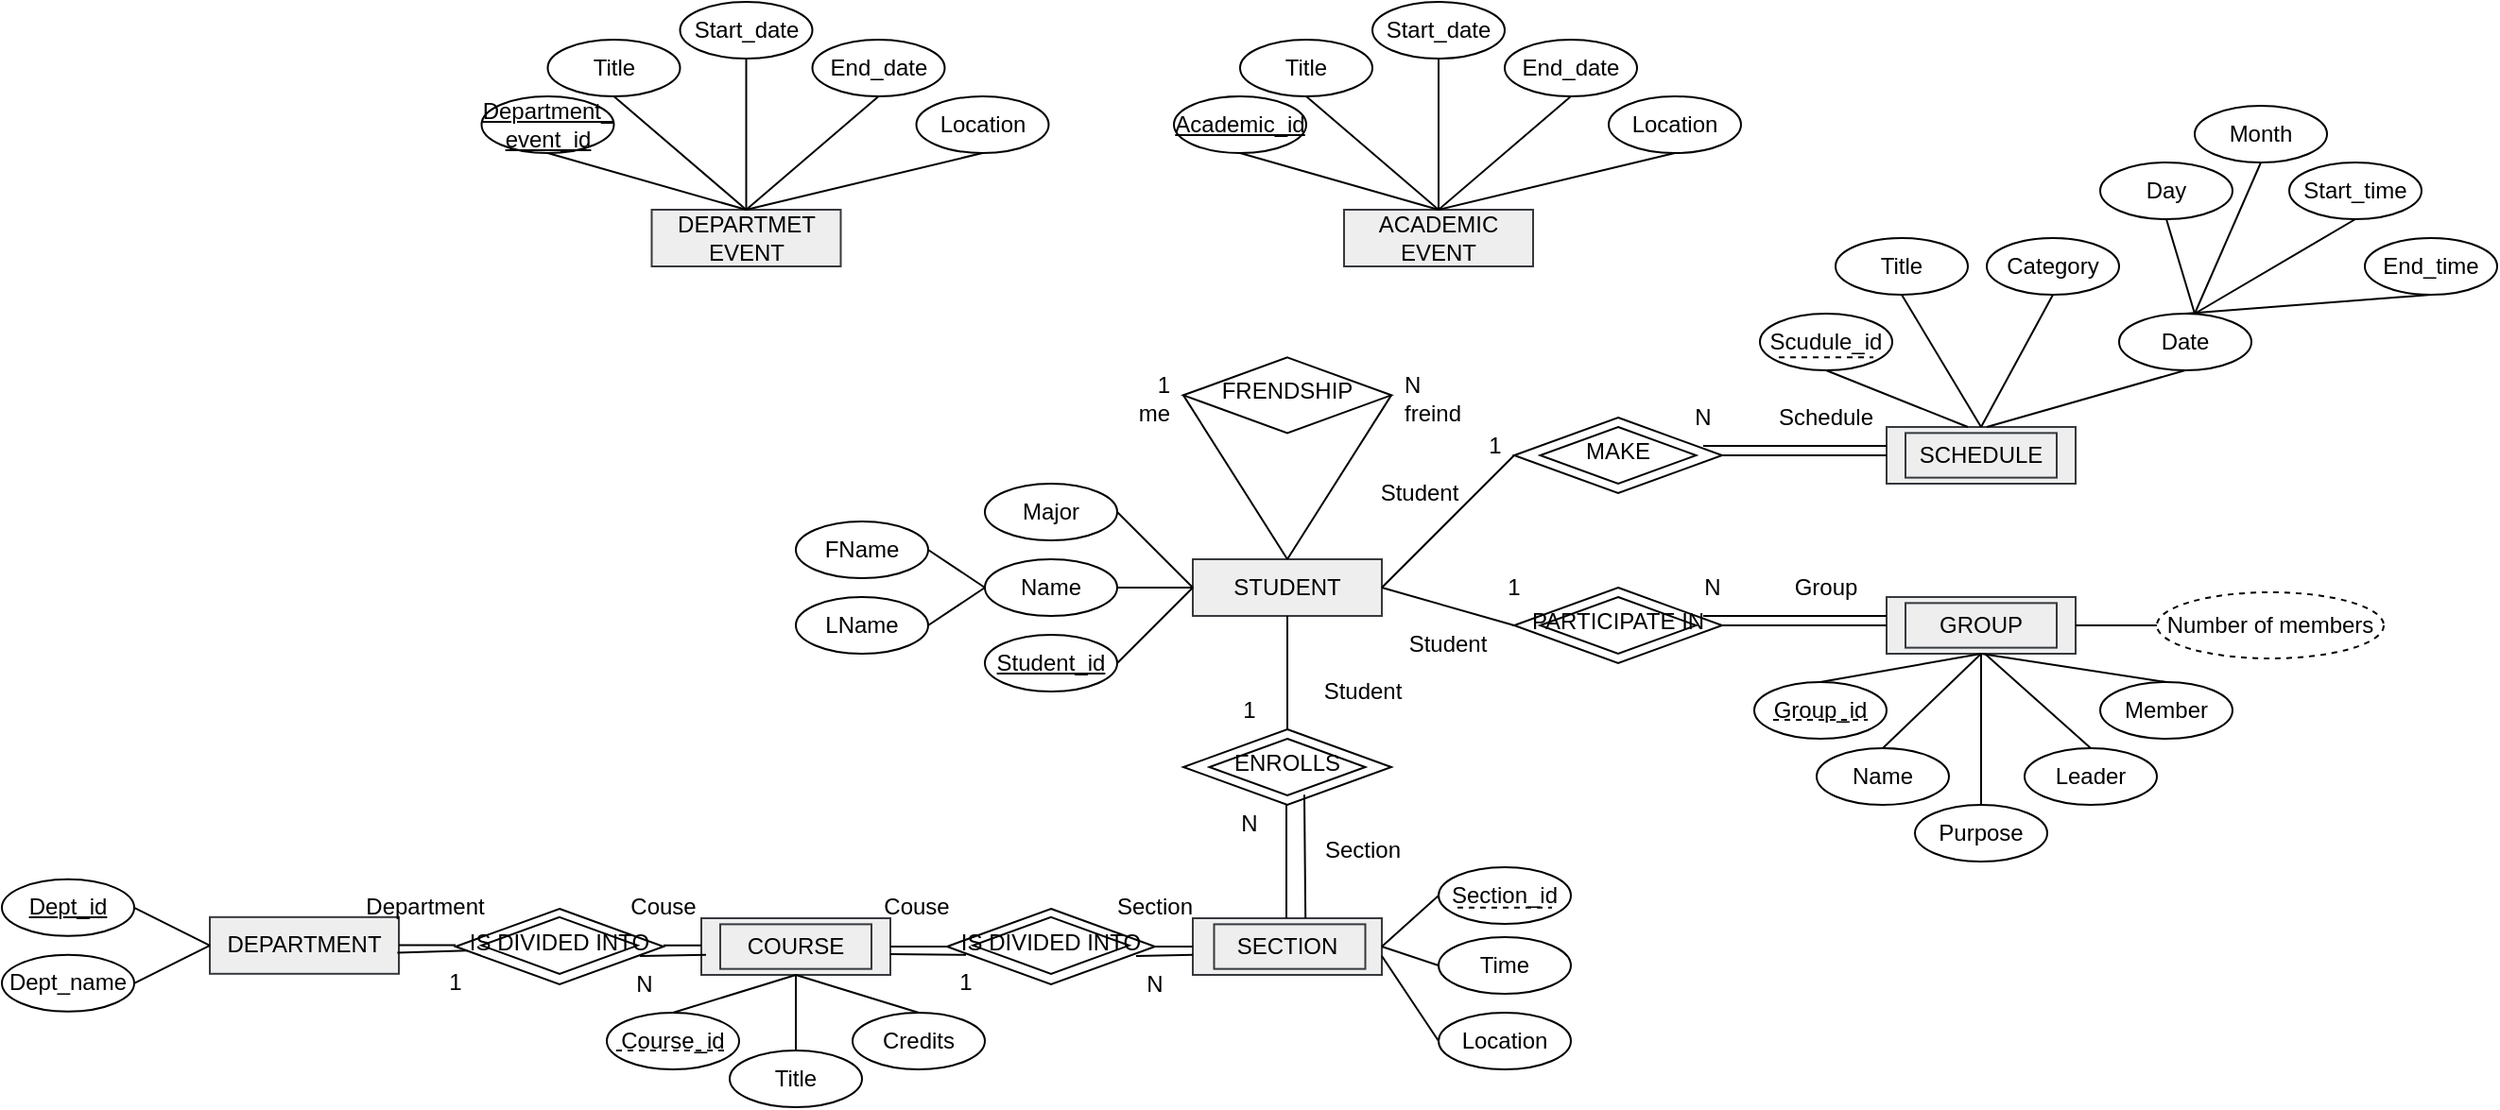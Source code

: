 <mxfile version="28.2.5">
  <diagram id="C5RBs43oDa-KdzZeNtuy" name="Page-1">
    <mxGraphModel dx="4717" dy="1817" grid="1" gridSize="10" guides="1" tooltips="1" connect="1" arrows="1" fold="1" page="1" pageScale="1" pageWidth="1600" pageHeight="1200" math="0" shadow="0">
      <root>
        <mxCell id="WIyWlLk6GJQsqaUBKTNV-0" />
        <mxCell id="WIyWlLk6GJQsqaUBKTNV-1" parent="WIyWlLk6GJQsqaUBKTNV-0" />
        <mxCell id="WIyWlLk6GJQsqaUBKTNV-10" value="ENROLLS" style="rhombus;whiteSpace=wrap;html=1;shadow=0;fontFamily=Helvetica;fontSize=12;align=center;strokeWidth=1;spacing=6;spacingTop=-4;" parent="WIyWlLk6GJQsqaUBKTNV-1" vertex="1">
          <mxGeometry x="-815" y="685" width="110" height="40" as="geometry" />
        </mxCell>
        <mxCell id="KpBG0UinqzSO8xNsZdRm-1" value="STUDENT" style="rounded=0;whiteSpace=wrap;html=1;fillColor=#eeeeee;strokeColor=#36393d;" vertex="1" parent="WIyWlLk6GJQsqaUBKTNV-1">
          <mxGeometry x="-810" y="595" width="100" height="30" as="geometry" />
        </mxCell>
        <mxCell id="KpBG0UinqzSO8xNsZdRm-2" value="DEPARTMENT" style="rounded=0;whiteSpace=wrap;html=1;fillColor=#eeeeee;strokeColor=#36393d;" vertex="1" parent="WIyWlLk6GJQsqaUBKTNV-1">
          <mxGeometry x="-1330" y="784.41" width="100" height="30" as="geometry" />
        </mxCell>
        <mxCell id="KpBG0UinqzSO8xNsZdRm-3" value="COURSE" style="rounded=0;whiteSpace=wrap;html=1;fillColor=#eeeeee;strokeColor=#36393d;" vertex="1" parent="WIyWlLk6GJQsqaUBKTNV-1">
          <mxGeometry x="-1070" y="785" width="100" height="30" as="geometry" />
        </mxCell>
        <mxCell id="KpBG0UinqzSO8xNsZdRm-4" value="SECTION" style="rounded=0;whiteSpace=wrap;html=1;fillColor=#eeeeee;strokeColor=#36393d;" vertex="1" parent="WIyWlLk6GJQsqaUBKTNV-1">
          <mxGeometry x="-810" y="785" width="100" height="30" as="geometry" />
        </mxCell>
        <mxCell id="KpBG0UinqzSO8xNsZdRm-5" value="ACADEMIC EVENT" style="rounded=0;whiteSpace=wrap;html=1;fillColor=#eeeeee;strokeColor=#36393d;" vertex="1" parent="WIyWlLk6GJQsqaUBKTNV-1">
          <mxGeometry x="-730" y="410" width="100" height="30" as="geometry" />
        </mxCell>
        <mxCell id="KpBG0UinqzSO8xNsZdRm-6" value="DEPARTMET EVENT" style="rounded=0;whiteSpace=wrap;html=1;fillColor=#eeeeee;strokeColor=#36393d;" vertex="1" parent="WIyWlLk6GJQsqaUBKTNV-1">
          <mxGeometry x="-1096.25" y="410" width="100" height="30" as="geometry" />
        </mxCell>
        <mxCell id="KpBG0UinqzSO8xNsZdRm-7" value="SCHEDULE" style="rounded=0;whiteSpace=wrap;html=1;fillColor=#eeeeee;strokeColor=#36393d;" vertex="1" parent="WIyWlLk6GJQsqaUBKTNV-1">
          <mxGeometry x="-443" y="525" width="100" height="30" as="geometry" />
        </mxCell>
        <mxCell id="KpBG0UinqzSO8xNsZdRm-8" value="GROUP" style="rounded=0;whiteSpace=wrap;html=1;fillColor=#eeeeee;strokeColor=#36393d;" vertex="1" parent="WIyWlLk6GJQsqaUBKTNV-1">
          <mxGeometry x="-443" y="615" width="100" height="30" as="geometry" />
        </mxCell>
        <mxCell id="KpBG0UinqzSO8xNsZdRm-10" value="MAKE" style="rhombus;whiteSpace=wrap;html=1;shadow=0;fontFamily=Helvetica;fontSize=12;align=center;strokeWidth=1;spacing=6;spacingTop=-4;" vertex="1" parent="WIyWlLk6GJQsqaUBKTNV-1">
          <mxGeometry x="-640" y="520" width="110" height="40" as="geometry" />
        </mxCell>
        <mxCell id="KpBG0UinqzSO8xNsZdRm-11" value="PARTICIPATE IN" style="rhombus;whiteSpace=wrap;html=1;shadow=0;fontFamily=Helvetica;fontSize=12;align=center;strokeWidth=1;spacing=6;spacingTop=-4;" vertex="1" parent="WIyWlLk6GJQsqaUBKTNV-1">
          <mxGeometry x="-640" y="610" width="110" height="40" as="geometry" />
        </mxCell>
        <mxCell id="KpBG0UinqzSO8xNsZdRm-13" value="&lt;u&gt;Student_id&lt;/u&gt;" style="ellipse;whiteSpace=wrap;html=1;" vertex="1" parent="WIyWlLk6GJQsqaUBKTNV-1">
          <mxGeometry x="-920" y="635" width="70" height="30" as="geometry" />
        </mxCell>
        <mxCell id="KpBG0UinqzSO8xNsZdRm-14" value="Name" style="ellipse;whiteSpace=wrap;html=1;" vertex="1" parent="WIyWlLk6GJQsqaUBKTNV-1">
          <mxGeometry x="-920" y="595" width="70" height="30" as="geometry" />
        </mxCell>
        <mxCell id="KpBG0UinqzSO8xNsZdRm-15" value="Major" style="ellipse;whiteSpace=wrap;html=1;" vertex="1" parent="WIyWlLk6GJQsqaUBKTNV-1">
          <mxGeometry x="-920" y="555" width="70" height="30" as="geometry" />
        </mxCell>
        <mxCell id="KpBG0UinqzSO8xNsZdRm-16" value="" style="endArrow=none;html=1;rounded=0;entryX=1;entryY=0.5;entryDx=0;entryDy=0;exitX=0;exitY=0.5;exitDx=0;exitDy=0;" edge="1" parent="WIyWlLk6GJQsqaUBKTNV-1" source="KpBG0UinqzSO8xNsZdRm-1" target="KpBG0UinqzSO8xNsZdRm-15">
          <mxGeometry width="50" height="50" relative="1" as="geometry">
            <mxPoint x="-690" y="665" as="sourcePoint" />
            <mxPoint x="-640" y="615" as="targetPoint" />
          </mxGeometry>
        </mxCell>
        <mxCell id="KpBG0UinqzSO8xNsZdRm-17" value="" style="endArrow=none;html=1;rounded=0;entryX=1;entryY=0.5;entryDx=0;entryDy=0;exitX=0;exitY=0.5;exitDx=0;exitDy=0;" edge="1" parent="WIyWlLk6GJQsqaUBKTNV-1" source="KpBG0UinqzSO8xNsZdRm-1" target="KpBG0UinqzSO8xNsZdRm-14">
          <mxGeometry width="50" height="50" relative="1" as="geometry">
            <mxPoint x="-810" y="615" as="sourcePoint" />
            <mxPoint x="-710" y="615" as="targetPoint" />
          </mxGeometry>
        </mxCell>
        <mxCell id="KpBG0UinqzSO8xNsZdRm-18" value="" style="endArrow=none;html=1;rounded=0;entryX=1;entryY=0.5;entryDx=0;entryDy=0;exitX=0;exitY=0.5;exitDx=0;exitDy=0;" edge="1" parent="WIyWlLk6GJQsqaUBKTNV-1" source="KpBG0UinqzSO8xNsZdRm-1" target="KpBG0UinqzSO8xNsZdRm-13">
          <mxGeometry width="50" height="50" relative="1" as="geometry">
            <mxPoint x="-810" y="605" as="sourcePoint" />
            <mxPoint x="-790" y="655" as="targetPoint" />
          </mxGeometry>
        </mxCell>
        <mxCell id="KpBG0UinqzSO8xNsZdRm-19" value="FName" style="ellipse;whiteSpace=wrap;html=1;" vertex="1" parent="WIyWlLk6GJQsqaUBKTNV-1">
          <mxGeometry x="-1020" y="575" width="70" height="30" as="geometry" />
        </mxCell>
        <mxCell id="KpBG0UinqzSO8xNsZdRm-20" value="LName" style="ellipse;whiteSpace=wrap;html=1;" vertex="1" parent="WIyWlLk6GJQsqaUBKTNV-1">
          <mxGeometry x="-1020" y="615" width="70" height="30" as="geometry" />
        </mxCell>
        <mxCell id="KpBG0UinqzSO8xNsZdRm-21" value="" style="endArrow=none;html=1;rounded=0;entryX=1;entryY=0.5;entryDx=0;entryDy=0;exitX=0;exitY=0.5;exitDx=0;exitDy=0;" edge="1" parent="WIyWlLk6GJQsqaUBKTNV-1" source="KpBG0UinqzSO8xNsZdRm-14" target="KpBG0UinqzSO8xNsZdRm-19">
          <mxGeometry width="50" height="50" relative="1" as="geometry">
            <mxPoint x="-630" y="645" as="sourcePoint" />
            <mxPoint x="-670" y="645" as="targetPoint" />
          </mxGeometry>
        </mxCell>
        <mxCell id="KpBG0UinqzSO8xNsZdRm-22" value="" style="endArrow=none;html=1;rounded=0;entryX=1;entryY=0.5;entryDx=0;entryDy=0;exitX=0;exitY=0.5;exitDx=0;exitDy=0;" edge="1" parent="WIyWlLk6GJQsqaUBKTNV-1" source="KpBG0UinqzSO8xNsZdRm-14" target="KpBG0UinqzSO8xNsZdRm-20">
          <mxGeometry width="50" height="50" relative="1" as="geometry">
            <mxPoint x="-760" y="665" as="sourcePoint" />
            <mxPoint x="-790" y="645" as="targetPoint" />
          </mxGeometry>
        </mxCell>
        <mxCell id="KpBG0UinqzSO8xNsZdRm-23" value="" style="endArrow=none;html=1;rounded=0;entryX=0.5;entryY=1;entryDx=0;entryDy=0;exitX=0.5;exitY=0;exitDx=0;exitDy=0;" edge="1" parent="WIyWlLk6GJQsqaUBKTNV-1" source="WIyWlLk6GJQsqaUBKTNV-10" target="KpBG0UinqzSO8xNsZdRm-1">
          <mxGeometry width="50" height="50" relative="1" as="geometry">
            <mxPoint x="-690" y="665" as="sourcePoint" />
            <mxPoint x="-640" y="615" as="targetPoint" />
          </mxGeometry>
        </mxCell>
        <mxCell id="KpBG0UinqzSO8xNsZdRm-24" value="" style="endArrow=none;html=1;rounded=0;entryX=0.5;entryY=1;entryDx=0;entryDy=0;exitX=0.5;exitY=0;exitDx=0;exitDy=0;" edge="1" parent="WIyWlLk6GJQsqaUBKTNV-1">
          <mxGeometry width="50" height="50" relative="1" as="geometry">
            <mxPoint x="-760.5" y="785" as="sourcePoint" />
            <mxPoint x="-760.5" y="725" as="targetPoint" />
          </mxGeometry>
        </mxCell>
        <mxCell id="KpBG0UinqzSO8xNsZdRm-25" value="&lt;u&gt;Dept_id&lt;/u&gt;" style="ellipse;whiteSpace=wrap;html=1;" vertex="1" parent="WIyWlLk6GJQsqaUBKTNV-1">
          <mxGeometry x="-1440" y="764.41" width="70" height="30" as="geometry" />
        </mxCell>
        <mxCell id="KpBG0UinqzSO8xNsZdRm-26" value="Dept_name" style="ellipse;whiteSpace=wrap;html=1;" vertex="1" parent="WIyWlLk6GJQsqaUBKTNV-1">
          <mxGeometry x="-1440" y="804.41" width="70" height="30" as="geometry" />
        </mxCell>
        <mxCell id="KpBG0UinqzSO8xNsZdRm-27" style="edgeStyle=orthogonalEdgeStyle;rounded=0;orthogonalLoop=1;jettySize=auto;html=1;exitX=0.5;exitY=1;exitDx=0;exitDy=0;" edge="1" parent="WIyWlLk6GJQsqaUBKTNV-1" source="KpBG0UinqzSO8xNsZdRm-26" target="KpBG0UinqzSO8xNsZdRm-26">
          <mxGeometry relative="1" as="geometry" />
        </mxCell>
        <mxCell id="KpBG0UinqzSO8xNsZdRm-28" value="" style="endArrow=none;html=1;rounded=0;exitX=1;exitY=0.5;exitDx=0;exitDy=0;entryX=0;entryY=0.5;entryDx=0;entryDy=0;" edge="1" parent="WIyWlLk6GJQsqaUBKTNV-1" source="KpBG0UinqzSO8xNsZdRm-25" target="KpBG0UinqzSO8xNsZdRm-2">
          <mxGeometry width="50" height="50" relative="1" as="geometry">
            <mxPoint x="-1310" y="724.41" as="sourcePoint" />
            <mxPoint x="-1280" y="784.41" as="targetPoint" />
          </mxGeometry>
        </mxCell>
        <mxCell id="KpBG0UinqzSO8xNsZdRm-29" value="" style="endArrow=none;html=1;rounded=0;exitX=0;exitY=0.5;exitDx=0;exitDy=0;entryX=1;entryY=0.5;entryDx=0;entryDy=0;" edge="1" parent="WIyWlLk6GJQsqaUBKTNV-1" source="KpBG0UinqzSO8xNsZdRm-2" target="KpBG0UinqzSO8xNsZdRm-26">
          <mxGeometry width="50" height="50" relative="1" as="geometry">
            <mxPoint x="-1280" y="814.41" as="sourcePoint" />
            <mxPoint x="-1235" y="864.41" as="targetPoint" />
          </mxGeometry>
        </mxCell>
        <mxCell id="KpBG0UinqzSO8xNsZdRm-33" value="&lt;span&gt;Course_id&lt;/span&gt;" style="ellipse;whiteSpace=wrap;html=1;fontStyle=0" vertex="1" parent="WIyWlLk6GJQsqaUBKTNV-1">
          <mxGeometry x="-1120" y="835" width="70" height="30" as="geometry" />
        </mxCell>
        <mxCell id="KpBG0UinqzSO8xNsZdRm-34" value="" style="endArrow=none;html=1;rounded=0;exitX=0.5;exitY=1;exitDx=0;exitDy=0;entryX=0.5;entryY=0;entryDx=0;entryDy=0;" edge="1" parent="WIyWlLk6GJQsqaUBKTNV-1" target="KpBG0UinqzSO8xNsZdRm-33">
          <mxGeometry width="50" height="50" relative="1" as="geometry">
            <mxPoint x="-1020" y="815" as="sourcePoint" />
            <mxPoint x="-1045" y="865" as="targetPoint" />
          </mxGeometry>
        </mxCell>
        <mxCell id="KpBG0UinqzSO8xNsZdRm-35" value="Title" style="ellipse;whiteSpace=wrap;html=1;" vertex="1" parent="WIyWlLk6GJQsqaUBKTNV-1">
          <mxGeometry x="-1055" y="855" width="70" height="30" as="geometry" />
        </mxCell>
        <mxCell id="KpBG0UinqzSO8xNsZdRm-36" value="" style="endArrow=none;html=1;rounded=0;exitX=0.5;exitY=1;exitDx=0;exitDy=0;entryX=0.5;entryY=0;entryDx=0;entryDy=0;" edge="1" parent="WIyWlLk6GJQsqaUBKTNV-1" source="KpBG0UinqzSO8xNsZdRm-3" target="KpBG0UinqzSO8xNsZdRm-35">
          <mxGeometry width="50" height="50" relative="1" as="geometry">
            <mxPoint x="-945" y="825" as="sourcePoint" />
            <mxPoint x="-1035" y="843" as="targetPoint" />
          </mxGeometry>
        </mxCell>
        <mxCell id="KpBG0UinqzSO8xNsZdRm-38" value="Credits" style="ellipse;whiteSpace=wrap;html=1;" vertex="1" parent="WIyWlLk6GJQsqaUBKTNV-1">
          <mxGeometry x="-990" y="835" width="70" height="30" as="geometry" />
        </mxCell>
        <mxCell id="KpBG0UinqzSO8xNsZdRm-39" value="" style="endArrow=none;html=1;rounded=0;exitX=0.5;exitY=1;exitDx=0;exitDy=0;entryX=0.5;entryY=0;entryDx=0;entryDy=0;" edge="1" parent="WIyWlLk6GJQsqaUBKTNV-1" source="KpBG0UinqzSO8xNsZdRm-3" target="KpBG0UinqzSO8xNsZdRm-38">
          <mxGeometry width="50" height="50" relative="1" as="geometry">
            <mxPoint x="-945" y="865" as="sourcePoint" />
            <mxPoint x="-990" y="935" as="targetPoint" />
          </mxGeometry>
        </mxCell>
        <mxCell id="KpBG0UinqzSO8xNsZdRm-43" value="Section_id" style="ellipse;whiteSpace=wrap;html=1;" vertex="1" parent="WIyWlLk6GJQsqaUBKTNV-1">
          <mxGeometry x="-680" y="758" width="70" height="30" as="geometry" />
        </mxCell>
        <mxCell id="KpBG0UinqzSO8xNsZdRm-44" value="" style="endArrow=none;html=1;rounded=0;exitX=1;exitY=0.5;exitDx=0;exitDy=0;entryX=0;entryY=0.5;entryDx=0;entryDy=0;" edge="1" parent="WIyWlLk6GJQsqaUBKTNV-1" source="KpBG0UinqzSO8xNsZdRm-4" target="KpBG0UinqzSO8xNsZdRm-43">
          <mxGeometry width="50" height="50" relative="1" as="geometry">
            <mxPoint x="-750" y="825" as="sourcePoint" />
            <mxPoint x="-685" y="855" as="targetPoint" />
          </mxGeometry>
        </mxCell>
        <mxCell id="KpBG0UinqzSO8xNsZdRm-47" value="Time" style="ellipse;whiteSpace=wrap;html=1;" vertex="1" parent="WIyWlLk6GJQsqaUBKTNV-1">
          <mxGeometry x="-680" y="795" width="70" height="30" as="geometry" />
        </mxCell>
        <mxCell id="KpBG0UinqzSO8xNsZdRm-48" value="" style="endArrow=none;html=1;rounded=0;exitX=1;exitY=0.5;exitDx=0;exitDy=0;entryX=0;entryY=0.5;entryDx=0;entryDy=0;" edge="1" parent="WIyWlLk6GJQsqaUBKTNV-1" source="KpBG0UinqzSO8xNsZdRm-4" target="KpBG0UinqzSO8xNsZdRm-47">
          <mxGeometry width="50" height="50" relative="1" as="geometry">
            <mxPoint x="-670" y="815" as="sourcePoint" />
            <mxPoint x="-640" y="815" as="targetPoint" />
          </mxGeometry>
        </mxCell>
        <mxCell id="KpBG0UinqzSO8xNsZdRm-49" value="Location" style="ellipse;whiteSpace=wrap;html=1;" vertex="1" parent="WIyWlLk6GJQsqaUBKTNV-1">
          <mxGeometry x="-680" y="835" width="70" height="30" as="geometry" />
        </mxCell>
        <mxCell id="KpBG0UinqzSO8xNsZdRm-50" value="" style="endArrow=none;html=1;rounded=0;entryX=0;entryY=0.5;entryDx=0;entryDy=0;" edge="1" parent="WIyWlLk6GJQsqaUBKTNV-1" target="KpBG0UinqzSO8xNsZdRm-49">
          <mxGeometry width="50" height="50" relative="1" as="geometry">
            <mxPoint x="-710" y="805" as="sourcePoint" />
            <mxPoint x="-686" y="855" as="targetPoint" />
          </mxGeometry>
        </mxCell>
        <mxCell id="KpBG0UinqzSO8xNsZdRm-52" value="" style="rhombus;whiteSpace=wrap;html=1;shadow=0;fontFamily=Helvetica;fontSize=12;align=center;strokeWidth=1;spacing=6;spacingTop=-4;fillColor=none;aspect=fixed;" vertex="1" parent="WIyWlLk6GJQsqaUBKTNV-1">
          <mxGeometry x="-801.25" y="690" width="82.5" height="30" as="geometry" />
        </mxCell>
        <mxCell id="KpBG0UinqzSO8xNsZdRm-53" value="" style="rounded=0;whiteSpace=wrap;html=1;fillColor=none;strokeColor=#36393d;" vertex="1" parent="WIyWlLk6GJQsqaUBKTNV-1">
          <mxGeometry x="-798.75" y="788.19" width="80" height="23.63" as="geometry" />
        </mxCell>
        <mxCell id="KpBG0UinqzSO8xNsZdRm-55" value="" style="rounded=0;whiteSpace=wrap;html=1;fillColor=none;strokeColor=#36393d;" vertex="1" parent="WIyWlLk6GJQsqaUBKTNV-1">
          <mxGeometry x="-1060" y="788.19" width="80" height="23.63" as="geometry" />
        </mxCell>
        <mxCell id="KpBG0UinqzSO8xNsZdRm-56" value="&lt;span&gt;Group_id&lt;/span&gt;" style="ellipse;whiteSpace=wrap;html=1;fontStyle=0" vertex="1" parent="WIyWlLk6GJQsqaUBKTNV-1">
          <mxGeometry x="-513" y="660" width="70" height="30" as="geometry" />
        </mxCell>
        <mxCell id="KpBG0UinqzSO8xNsZdRm-57" value="Name" style="ellipse;whiteSpace=wrap;html=1;" vertex="1" parent="WIyWlLk6GJQsqaUBKTNV-1">
          <mxGeometry x="-480" y="695" width="70" height="30" as="geometry" />
        </mxCell>
        <mxCell id="KpBG0UinqzSO8xNsZdRm-58" value="Purpose" style="ellipse;whiteSpace=wrap;html=1;" vertex="1" parent="WIyWlLk6GJQsqaUBKTNV-1">
          <mxGeometry x="-428" y="725" width="70" height="30" as="geometry" />
        </mxCell>
        <mxCell id="KpBG0UinqzSO8xNsZdRm-59" value="Member" style="ellipse;whiteSpace=wrap;html=1;" vertex="1" parent="WIyWlLk6GJQsqaUBKTNV-1">
          <mxGeometry x="-330" y="660" width="70" height="30" as="geometry" />
        </mxCell>
        <mxCell id="KpBG0UinqzSO8xNsZdRm-60" value="" style="endArrow=none;html=1;rounded=0;exitX=0.5;exitY=1;exitDx=0;exitDy=0;entryX=0.5;entryY=0;entryDx=0;entryDy=0;" edge="1" parent="WIyWlLk6GJQsqaUBKTNV-1" source="KpBG0UinqzSO8xNsZdRm-8" target="KpBG0UinqzSO8xNsZdRm-56">
          <mxGeometry width="50" height="50" relative="1" as="geometry">
            <mxPoint x="-580" y="845" as="sourcePoint" />
            <mxPoint x="-545" y="915" as="targetPoint" />
          </mxGeometry>
        </mxCell>
        <mxCell id="KpBG0UinqzSO8xNsZdRm-61" value="" style="endArrow=none;html=1;rounded=0;exitX=0.5;exitY=1;exitDx=0;exitDy=0;entryX=0.5;entryY=0;entryDx=0;entryDy=0;" edge="1" parent="WIyWlLk6GJQsqaUBKTNV-1" source="KpBG0UinqzSO8xNsZdRm-8" target="KpBG0UinqzSO8xNsZdRm-57">
          <mxGeometry width="50" height="50" relative="1" as="geometry">
            <mxPoint x="-335" y="675" as="sourcePoint" />
            <mxPoint x="-410" y="695" as="targetPoint" />
          </mxGeometry>
        </mxCell>
        <mxCell id="KpBG0UinqzSO8xNsZdRm-62" value="" style="endArrow=none;html=1;rounded=0;exitX=0.5;exitY=1;exitDx=0;exitDy=0;entryX=0.5;entryY=0;entryDx=0;entryDy=0;" edge="1" parent="WIyWlLk6GJQsqaUBKTNV-1" source="KpBG0UinqzSO8xNsZdRm-8" target="KpBG0UinqzSO8xNsZdRm-58">
          <mxGeometry width="50" height="50" relative="1" as="geometry">
            <mxPoint x="-375" y="675" as="sourcePoint" />
            <mxPoint x="-410" y="735" as="targetPoint" />
          </mxGeometry>
        </mxCell>
        <mxCell id="KpBG0UinqzSO8xNsZdRm-63" value="" style="endArrow=none;html=1;rounded=0;exitX=0.5;exitY=1;exitDx=0;exitDy=0;entryX=0.5;entryY=0;entryDx=0;entryDy=0;" edge="1" parent="WIyWlLk6GJQsqaUBKTNV-1" source="KpBG0UinqzSO8xNsZdRm-8" target="KpBG0UinqzSO8xNsZdRm-59">
          <mxGeometry width="50" height="50" relative="1" as="geometry">
            <mxPoint x="-390" y="655" as="sourcePoint" />
            <mxPoint x="-345" y="715" as="targetPoint" />
          </mxGeometry>
        </mxCell>
        <mxCell id="KpBG0UinqzSO8xNsZdRm-64" value="&lt;span&gt;Scudule_id&lt;/span&gt;" style="ellipse;whiteSpace=wrap;html=1;fontStyle=0" vertex="1" parent="WIyWlLk6GJQsqaUBKTNV-1">
          <mxGeometry x="-510" y="465" width="70" height="30" as="geometry" />
        </mxCell>
        <mxCell id="KpBG0UinqzSO8xNsZdRm-66" value="Title" style="ellipse;whiteSpace=wrap;html=1;" vertex="1" parent="WIyWlLk6GJQsqaUBKTNV-1">
          <mxGeometry x="-470" y="425" width="70" height="30" as="geometry" />
        </mxCell>
        <mxCell id="KpBG0UinqzSO8xNsZdRm-67" value="Category" style="ellipse;whiteSpace=wrap;html=1;" vertex="1" parent="WIyWlLk6GJQsqaUBKTNV-1">
          <mxGeometry x="-390" y="425" width="70" height="30" as="geometry" />
        </mxCell>
        <mxCell id="KpBG0UinqzSO8xNsZdRm-68" value="Date" style="ellipse;whiteSpace=wrap;html=1;" vertex="1" parent="WIyWlLk6GJQsqaUBKTNV-1">
          <mxGeometry x="-320" y="465" width="70" height="30" as="geometry" />
        </mxCell>
        <mxCell id="KpBG0UinqzSO8xNsZdRm-70" value="" style="endArrow=none;html=1;rounded=0;exitX=0.5;exitY=0;exitDx=0;exitDy=0;entryX=0.5;entryY=1;entryDx=0;entryDy=0;" edge="1" parent="WIyWlLk6GJQsqaUBKTNV-1" source="KpBG0UinqzSO8xNsZdRm-7" target="KpBG0UinqzSO8xNsZdRm-67">
          <mxGeometry width="50" height="50" relative="1" as="geometry">
            <mxPoint x="-380" y="675" as="sourcePoint" />
            <mxPoint x="-342" y="735" as="targetPoint" />
          </mxGeometry>
        </mxCell>
        <mxCell id="KpBG0UinqzSO8xNsZdRm-72" value="" style="endArrow=none;html=1;rounded=0;entryX=0.5;entryY=1;entryDx=0;entryDy=0;" edge="1" parent="WIyWlLk6GJQsqaUBKTNV-1" target="KpBG0UinqzSO8xNsZdRm-68">
          <mxGeometry width="50" height="50" relative="1" as="geometry">
            <mxPoint x="-390" y="525" as="sourcePoint" />
            <mxPoint x="-292" y="525" as="targetPoint" />
          </mxGeometry>
        </mxCell>
        <mxCell id="KpBG0UinqzSO8xNsZdRm-73" value="" style="endArrow=none;html=1;rounded=0;entryX=0.5;entryY=1;entryDx=0;entryDy=0;exitX=0.5;exitY=0;exitDx=0;exitDy=0;" edge="1" parent="WIyWlLk6GJQsqaUBKTNV-1" source="KpBG0UinqzSO8xNsZdRm-7" target="KpBG0UinqzSO8xNsZdRm-66">
          <mxGeometry width="50" height="50" relative="1" as="geometry">
            <mxPoint x="-330" y="615" as="sourcePoint" />
            <mxPoint x="-248" y="585" as="targetPoint" />
          </mxGeometry>
        </mxCell>
        <mxCell id="KpBG0UinqzSO8xNsZdRm-74" value="" style="endArrow=none;html=1;rounded=0;entryX=0.5;entryY=1;entryDx=0;entryDy=0;" edge="1" parent="WIyWlLk6GJQsqaUBKTNV-1" target="KpBG0UinqzSO8xNsZdRm-64">
          <mxGeometry width="50" height="50" relative="1" as="geometry">
            <mxPoint x="-400" y="525" as="sourcePoint" />
            <mxPoint x="-410" y="495" as="targetPoint" />
          </mxGeometry>
        </mxCell>
        <mxCell id="KpBG0UinqzSO8xNsZdRm-76" value="Day" style="ellipse;whiteSpace=wrap;html=1;" vertex="1" parent="WIyWlLk6GJQsqaUBKTNV-1">
          <mxGeometry x="-330" y="385" width="70" height="30" as="geometry" />
        </mxCell>
        <mxCell id="KpBG0UinqzSO8xNsZdRm-77" value="Month" style="ellipse;whiteSpace=wrap;html=1;" vertex="1" parent="WIyWlLk6GJQsqaUBKTNV-1">
          <mxGeometry x="-280" y="355" width="70" height="30" as="geometry" />
        </mxCell>
        <mxCell id="KpBG0UinqzSO8xNsZdRm-78" value="Start_time" style="ellipse;whiteSpace=wrap;html=1;" vertex="1" parent="WIyWlLk6GJQsqaUBKTNV-1">
          <mxGeometry x="-230" y="385" width="70" height="30" as="geometry" />
        </mxCell>
        <mxCell id="KpBG0UinqzSO8xNsZdRm-79" value="End_time" style="ellipse;whiteSpace=wrap;html=1;" vertex="1" parent="WIyWlLk6GJQsqaUBKTNV-1">
          <mxGeometry x="-190" y="425" width="70" height="30" as="geometry" />
        </mxCell>
        <mxCell id="KpBG0UinqzSO8xNsZdRm-80" value="" style="endArrow=none;html=1;rounded=0;entryX=0.5;entryY=1;entryDx=0;entryDy=0;" edge="1" parent="WIyWlLk6GJQsqaUBKTNV-1" target="KpBG0UinqzSO8xNsZdRm-76">
          <mxGeometry width="50" height="50" relative="1" as="geometry">
            <mxPoint x="-280" y="465" as="sourcePoint" />
            <mxPoint x="-292" y="735" as="targetPoint" />
          </mxGeometry>
        </mxCell>
        <mxCell id="KpBG0UinqzSO8xNsZdRm-81" value="" style="endArrow=none;html=1;rounded=0;entryX=0.5;entryY=1;entryDx=0;entryDy=0;" edge="1" parent="WIyWlLk6GJQsqaUBKTNV-1" target="KpBG0UinqzSO8xNsZdRm-77">
          <mxGeometry width="50" height="50" relative="1" as="geometry">
            <mxPoint x="-280" y="465" as="sourcePoint" />
            <mxPoint x="-260" y="455" as="targetPoint" />
          </mxGeometry>
        </mxCell>
        <mxCell id="KpBG0UinqzSO8xNsZdRm-82" value="" style="endArrow=none;html=1;rounded=0;entryX=0.5;entryY=1;entryDx=0;entryDy=0;" edge="1" parent="WIyWlLk6GJQsqaUBKTNV-1" target="KpBG0UinqzSO8xNsZdRm-78">
          <mxGeometry width="50" height="50" relative="1" as="geometry">
            <mxPoint x="-280" y="465" as="sourcePoint" />
            <mxPoint x="-185" y="465" as="targetPoint" />
          </mxGeometry>
        </mxCell>
        <mxCell id="KpBG0UinqzSO8xNsZdRm-83" value="" style="endArrow=none;html=1;rounded=0;entryX=0.5;entryY=1;entryDx=0;entryDy=0;" edge="1" parent="WIyWlLk6GJQsqaUBKTNV-1" target="KpBG0UinqzSO8xNsZdRm-79">
          <mxGeometry width="50" height="50" relative="1" as="geometry">
            <mxPoint x="-285" y="465" as="sourcePoint" />
            <mxPoint x="-215" y="485" as="targetPoint" />
          </mxGeometry>
        </mxCell>
        <mxCell id="KpBG0UinqzSO8xNsZdRm-84" value="&lt;u&gt;Academic_id&lt;/u&gt;" style="ellipse;whiteSpace=wrap;html=1;" vertex="1" parent="WIyWlLk6GJQsqaUBKTNV-1">
          <mxGeometry x="-820" y="350" width="70" height="30" as="geometry" />
        </mxCell>
        <mxCell id="KpBG0UinqzSO8xNsZdRm-85" value="Title" style="ellipse;whiteSpace=wrap;html=1;" vertex="1" parent="WIyWlLk6GJQsqaUBKTNV-1">
          <mxGeometry x="-785" y="320" width="70" height="30" as="geometry" />
        </mxCell>
        <mxCell id="KpBG0UinqzSO8xNsZdRm-87" value="Start_date" style="ellipse;whiteSpace=wrap;html=1;" vertex="1" parent="WIyWlLk6GJQsqaUBKTNV-1">
          <mxGeometry x="-715" y="300" width="70" height="30" as="geometry" />
        </mxCell>
        <mxCell id="KpBG0UinqzSO8xNsZdRm-89" value="" style="endArrow=none;html=1;rounded=0;entryX=0.5;entryY=1;entryDx=0;entryDy=0;" edge="1" parent="WIyWlLk6GJQsqaUBKTNV-1" target="KpBG0UinqzSO8xNsZdRm-87">
          <mxGeometry width="50" height="50" relative="1" as="geometry">
            <mxPoint x="-680" y="410" as="sourcePoint" />
            <mxPoint x="-582" y="410" as="targetPoint" />
          </mxGeometry>
        </mxCell>
        <mxCell id="KpBG0UinqzSO8xNsZdRm-90" value="" style="endArrow=none;html=1;rounded=0;entryX=0.5;entryY=1;entryDx=0;entryDy=0;" edge="1" parent="WIyWlLk6GJQsqaUBKTNV-1" target="KpBG0UinqzSO8xNsZdRm-85">
          <mxGeometry width="50" height="50" relative="1" as="geometry">
            <mxPoint x="-680" y="410" as="sourcePoint" />
            <mxPoint x="-538" y="470" as="targetPoint" />
          </mxGeometry>
        </mxCell>
        <mxCell id="KpBG0UinqzSO8xNsZdRm-91" value="" style="endArrow=none;html=1;rounded=0;entryX=0.5;entryY=1;entryDx=0;entryDy=0;" edge="1" parent="WIyWlLk6GJQsqaUBKTNV-1" target="KpBG0UinqzSO8xNsZdRm-84">
          <mxGeometry width="50" height="50" relative="1" as="geometry">
            <mxPoint x="-680" y="410" as="sourcePoint" />
            <mxPoint x="-700" y="380" as="targetPoint" />
          </mxGeometry>
        </mxCell>
        <mxCell id="KpBG0UinqzSO8xNsZdRm-101" value="End_date" style="ellipse;whiteSpace=wrap;html=1;" vertex="1" parent="WIyWlLk6GJQsqaUBKTNV-1">
          <mxGeometry x="-645" y="320" width="70" height="30" as="geometry" />
        </mxCell>
        <mxCell id="KpBG0UinqzSO8xNsZdRm-102" value="" style="endArrow=none;html=1;rounded=0;entryX=0.5;entryY=1;entryDx=0;entryDy=0;" edge="1" parent="WIyWlLk6GJQsqaUBKTNV-1" target="KpBG0UinqzSO8xNsZdRm-101">
          <mxGeometry width="50" height="50" relative="1" as="geometry">
            <mxPoint x="-680" y="410" as="sourcePoint" />
            <mxPoint x="-585" y="390" as="targetPoint" />
          </mxGeometry>
        </mxCell>
        <mxCell id="KpBG0UinqzSO8xNsZdRm-116" value="Location" style="ellipse;whiteSpace=wrap;html=1;" vertex="1" parent="WIyWlLk6GJQsqaUBKTNV-1">
          <mxGeometry x="-590" y="350" width="70" height="30" as="geometry" />
        </mxCell>
        <mxCell id="KpBG0UinqzSO8xNsZdRm-117" value="" style="endArrow=none;html=1;rounded=0;entryX=0.5;entryY=1;entryDx=0;entryDy=0;" edge="1" parent="WIyWlLk6GJQsqaUBKTNV-1" target="KpBG0UinqzSO8xNsZdRm-116">
          <mxGeometry width="50" height="50" relative="1" as="geometry">
            <mxPoint x="-680" y="410" as="sourcePoint" />
            <mxPoint x="-475" y="420" as="targetPoint" />
          </mxGeometry>
        </mxCell>
        <mxCell id="KpBG0UinqzSO8xNsZdRm-119" value="&lt;u&gt;Department_&lt;br&gt;event_id&lt;/u&gt;" style="ellipse;whiteSpace=wrap;html=1;" vertex="1" parent="WIyWlLk6GJQsqaUBKTNV-1">
          <mxGeometry x="-1186.25" y="350" width="70" height="30" as="geometry" />
        </mxCell>
        <mxCell id="KpBG0UinqzSO8xNsZdRm-120" value="Title" style="ellipse;whiteSpace=wrap;html=1;" vertex="1" parent="WIyWlLk6GJQsqaUBKTNV-1">
          <mxGeometry x="-1151.25" y="320" width="70" height="30" as="geometry" />
        </mxCell>
        <mxCell id="KpBG0UinqzSO8xNsZdRm-121" value="Start_date" style="ellipse;whiteSpace=wrap;html=1;" vertex="1" parent="WIyWlLk6GJQsqaUBKTNV-1">
          <mxGeometry x="-1081.25" y="300" width="70" height="30" as="geometry" />
        </mxCell>
        <mxCell id="KpBG0UinqzSO8xNsZdRm-122" value="" style="endArrow=none;html=1;rounded=0;entryX=0.5;entryY=1;entryDx=0;entryDy=0;" edge="1" parent="WIyWlLk6GJQsqaUBKTNV-1" target="KpBG0UinqzSO8xNsZdRm-121">
          <mxGeometry width="50" height="50" relative="1" as="geometry">
            <mxPoint x="-1046.25" y="410" as="sourcePoint" />
            <mxPoint x="-948.25" y="410" as="targetPoint" />
          </mxGeometry>
        </mxCell>
        <mxCell id="KpBG0UinqzSO8xNsZdRm-123" value="" style="endArrow=none;html=1;rounded=0;entryX=0.5;entryY=1;entryDx=0;entryDy=0;" edge="1" parent="WIyWlLk6GJQsqaUBKTNV-1" target="KpBG0UinqzSO8xNsZdRm-120">
          <mxGeometry width="50" height="50" relative="1" as="geometry">
            <mxPoint x="-1046.25" y="410" as="sourcePoint" />
            <mxPoint x="-904.25" y="470" as="targetPoint" />
          </mxGeometry>
        </mxCell>
        <mxCell id="KpBG0UinqzSO8xNsZdRm-124" value="" style="endArrow=none;html=1;rounded=0;entryX=0.5;entryY=1;entryDx=0;entryDy=0;" edge="1" parent="WIyWlLk6GJQsqaUBKTNV-1" target="KpBG0UinqzSO8xNsZdRm-119">
          <mxGeometry width="50" height="50" relative="1" as="geometry">
            <mxPoint x="-1046.25" y="410" as="sourcePoint" />
            <mxPoint x="-1066.25" y="380" as="targetPoint" />
          </mxGeometry>
        </mxCell>
        <mxCell id="KpBG0UinqzSO8xNsZdRm-125" value="End_date" style="ellipse;whiteSpace=wrap;html=1;" vertex="1" parent="WIyWlLk6GJQsqaUBKTNV-1">
          <mxGeometry x="-1011.25" y="320" width="70" height="30" as="geometry" />
        </mxCell>
        <mxCell id="KpBG0UinqzSO8xNsZdRm-126" value="" style="endArrow=none;html=1;rounded=0;entryX=0.5;entryY=1;entryDx=0;entryDy=0;" edge="1" parent="WIyWlLk6GJQsqaUBKTNV-1" target="KpBG0UinqzSO8xNsZdRm-125">
          <mxGeometry width="50" height="50" relative="1" as="geometry">
            <mxPoint x="-1046.25" y="410" as="sourcePoint" />
            <mxPoint x="-951.25" y="390" as="targetPoint" />
          </mxGeometry>
        </mxCell>
        <mxCell id="KpBG0UinqzSO8xNsZdRm-127" value="Location" style="ellipse;whiteSpace=wrap;html=1;" vertex="1" parent="WIyWlLk6GJQsqaUBKTNV-1">
          <mxGeometry x="-956.25" y="350" width="70" height="30" as="geometry" />
        </mxCell>
        <mxCell id="KpBG0UinqzSO8xNsZdRm-128" value="" style="endArrow=none;html=1;rounded=0;entryX=0.5;entryY=1;entryDx=0;entryDy=0;" edge="1" parent="WIyWlLk6GJQsqaUBKTNV-1" target="KpBG0UinqzSO8xNsZdRm-127">
          <mxGeometry width="50" height="50" relative="1" as="geometry">
            <mxPoint x="-1046.25" y="410" as="sourcePoint" />
            <mxPoint x="-841.25" y="420" as="targetPoint" />
          </mxGeometry>
        </mxCell>
        <mxCell id="KpBG0UinqzSO8xNsZdRm-129" value="" style="rounded=0;whiteSpace=wrap;html=1;fillColor=none;strokeColor=#36393d;" vertex="1" parent="WIyWlLk6GJQsqaUBKTNV-1">
          <mxGeometry x="-433" y="528.18" width="80" height="23.63" as="geometry" />
        </mxCell>
        <mxCell id="KpBG0UinqzSO8xNsZdRm-130" value="" style="rhombus;whiteSpace=wrap;html=1;shadow=0;fontFamily=Helvetica;fontSize=12;align=center;strokeWidth=1;spacing=6;spacingTop=-4;fillColor=none;aspect=fixed;" vertex="1" parent="WIyWlLk6GJQsqaUBKTNV-1">
          <mxGeometry x="-626.25" y="525" width="82.5" height="30" as="geometry" />
        </mxCell>
        <mxCell id="KpBG0UinqzSO8xNsZdRm-131" value="" style="rhombus;whiteSpace=wrap;html=1;shadow=0;fontFamily=Helvetica;fontSize=12;align=center;strokeWidth=1;spacing=6;spacingTop=-4;fillColor=none;aspect=fixed;" vertex="1" parent="WIyWlLk6GJQsqaUBKTNV-1">
          <mxGeometry x="-626.25" y="615" width="82.5" height="30" as="geometry" />
        </mxCell>
        <mxCell id="KpBG0UinqzSO8xNsZdRm-132" value="" style="rounded=0;whiteSpace=wrap;html=1;fillColor=none;strokeColor=#36393d;" vertex="1" parent="WIyWlLk6GJQsqaUBKTNV-1">
          <mxGeometry x="-433" y="618.18" width="80" height="23.63" as="geometry" />
        </mxCell>
        <mxCell id="KpBG0UinqzSO8xNsZdRm-133" value="" style="endArrow=none;html=1;rounded=0;entryX=0;entryY=0.5;entryDx=0;entryDy=0;exitX=1;exitY=0.5;exitDx=0;exitDy=0;" edge="1" parent="WIyWlLk6GJQsqaUBKTNV-1" source="KpBG0UinqzSO8xNsZdRm-1" target="KpBG0UinqzSO8xNsZdRm-10">
          <mxGeometry width="50" height="50" relative="1" as="geometry">
            <mxPoint x="-710" y="655" as="sourcePoint" />
            <mxPoint x="-660" y="605" as="targetPoint" />
          </mxGeometry>
        </mxCell>
        <mxCell id="KpBG0UinqzSO8xNsZdRm-134" value="" style="endArrow=none;html=1;rounded=0;entryX=0;entryY=0.5;entryDx=0;entryDy=0;exitX=1;exitY=0.5;exitDx=0;exitDy=0;" edge="1" parent="WIyWlLk6GJQsqaUBKTNV-1" source="KpBG0UinqzSO8xNsZdRm-10" target="KpBG0UinqzSO8xNsZdRm-7">
          <mxGeometry width="50" height="50" relative="1" as="geometry">
            <mxPoint x="-510" y="660" as="sourcePoint" />
            <mxPoint x="-440" y="585" as="targetPoint" />
          </mxGeometry>
        </mxCell>
        <mxCell id="KpBG0UinqzSO8xNsZdRm-136" value="" style="endArrow=none;html=1;rounded=0;entryX=1;entryY=0.5;entryDx=0;entryDy=0;exitX=0;exitY=0.5;exitDx=0;exitDy=0;" edge="1" parent="WIyWlLk6GJQsqaUBKTNV-1" source="KpBG0UinqzSO8xNsZdRm-11" target="KpBG0UinqzSO8xNsZdRm-1">
          <mxGeometry width="50" height="50" relative="1" as="geometry">
            <mxPoint x="-660" y="675" as="sourcePoint" />
            <mxPoint x="-590" y="605" as="targetPoint" />
          </mxGeometry>
        </mxCell>
        <mxCell id="KpBG0UinqzSO8xNsZdRm-137" value="" style="endArrow=none;html=1;rounded=0;exitX=0;exitY=0.5;exitDx=0;exitDy=0;" edge="1" parent="WIyWlLk6GJQsqaUBKTNV-1" source="KpBG0UinqzSO8xNsZdRm-8">
          <mxGeometry width="50" height="50" relative="1" as="geometry">
            <mxPoint x="-560" y="655" as="sourcePoint" />
            <mxPoint x="-530" y="630" as="targetPoint" />
          </mxGeometry>
        </mxCell>
        <mxCell id="KpBG0UinqzSO8xNsZdRm-140" value="Leader" style="ellipse;whiteSpace=wrap;html=1;" vertex="1" parent="WIyWlLk6GJQsqaUBKTNV-1">
          <mxGeometry x="-370" y="695" width="70" height="30" as="geometry" />
        </mxCell>
        <mxCell id="KpBG0UinqzSO8xNsZdRm-141" value="" style="endArrow=none;html=1;rounded=0;exitX=0.5;exitY=1;exitDx=0;exitDy=0;entryX=0.5;entryY=0;entryDx=0;entryDy=0;" edge="1" parent="WIyWlLk6GJQsqaUBKTNV-1" target="KpBG0UinqzSO8xNsZdRm-140">
          <mxGeometry width="50" height="50" relative="1" as="geometry">
            <mxPoint x="-391" y="645" as="sourcePoint" />
            <mxPoint x="-353" y="705" as="targetPoint" />
          </mxGeometry>
        </mxCell>
        <mxCell id="KpBG0UinqzSO8xNsZdRm-146" value="IS DIVIDED INTO" style="rhombus;whiteSpace=wrap;html=1;shadow=0;fontFamily=Helvetica;fontSize=12;align=center;strokeWidth=1;spacing=6;spacingTop=-4;" vertex="1" parent="WIyWlLk6GJQsqaUBKTNV-1">
          <mxGeometry x="-940" y="780" width="110" height="40" as="geometry" />
        </mxCell>
        <mxCell id="KpBG0UinqzSO8xNsZdRm-147" value="" style="rhombus;whiteSpace=wrap;html=1;shadow=0;fontFamily=Helvetica;fontSize=12;align=center;strokeWidth=1;spacing=6;spacingTop=-4;fillColor=none;aspect=fixed;" vertex="1" parent="WIyWlLk6GJQsqaUBKTNV-1">
          <mxGeometry x="-926.25" y="784.41" width="82.5" height="30" as="geometry" />
        </mxCell>
        <mxCell id="KpBG0UinqzSO8xNsZdRm-149" value="" style="endArrow=none;html=1;rounded=0;entryX=1;entryY=0.5;entryDx=0;entryDy=0;exitX=0;exitY=0.5;exitDx=0;exitDy=0;" edge="1" parent="WIyWlLk6GJQsqaUBKTNV-1" source="KpBG0UinqzSO8xNsZdRm-4" target="KpBG0UinqzSO8xNsZdRm-146">
          <mxGeometry width="50" height="50" relative="1" as="geometry">
            <mxPoint x="-710" y="845" as="sourcePoint" />
            <mxPoint x="-710" y="785" as="targetPoint" />
          </mxGeometry>
        </mxCell>
        <mxCell id="KpBG0UinqzSO8xNsZdRm-150" value="" style="endArrow=none;html=1;rounded=0;exitX=0;exitY=0.5;exitDx=0;exitDy=0;" edge="1" parent="WIyWlLk6GJQsqaUBKTNV-1" source="KpBG0UinqzSO8xNsZdRm-146">
          <mxGeometry width="50" height="50" relative="1" as="geometry">
            <mxPoint x="-950" y="799.54" as="sourcePoint" />
            <mxPoint x="-970" y="800" as="targetPoint" />
          </mxGeometry>
        </mxCell>
        <mxCell id="KpBG0UinqzSO8xNsZdRm-151" value="IS DIVIDED INTO" style="rhombus;whiteSpace=wrap;html=1;shadow=0;fontFamily=Helvetica;fontSize=12;align=center;strokeWidth=1;spacing=6;spacingTop=-4;" vertex="1" parent="WIyWlLk6GJQsqaUBKTNV-1">
          <mxGeometry x="-1200" y="780" width="110" height="40" as="geometry" />
        </mxCell>
        <mxCell id="KpBG0UinqzSO8xNsZdRm-152" value="" style="rhombus;whiteSpace=wrap;html=1;shadow=0;fontFamily=Helvetica;fontSize=12;align=center;strokeWidth=1;spacing=6;spacingTop=-4;fillColor=none;aspect=fixed;" vertex="1" parent="WIyWlLk6GJQsqaUBKTNV-1">
          <mxGeometry x="-1186.25" y="784.41" width="82.5" height="30" as="geometry" />
        </mxCell>
        <mxCell id="KpBG0UinqzSO8xNsZdRm-156" value="" style="endArrow=none;html=1;rounded=0;exitX=0;exitY=0.5;exitDx=0;exitDy=0;" edge="1" parent="WIyWlLk6GJQsqaUBKTNV-1">
          <mxGeometry width="50" height="50" relative="1" as="geometry">
            <mxPoint x="-1200" y="799.23" as="sourcePoint" />
            <mxPoint x="-1230" y="799.23" as="targetPoint" />
          </mxGeometry>
        </mxCell>
        <mxCell id="KpBG0UinqzSO8xNsZdRm-162" value="" style="endArrow=none;html=1;rounded=0;entryX=1;entryY=0.5;entryDx=0;entryDy=0;exitX=0;exitY=0.5;exitDx=0;exitDy=0;" edge="1" parent="WIyWlLk6GJQsqaUBKTNV-1">
          <mxGeometry width="50" height="50" relative="1" as="geometry">
            <mxPoint x="-1070" y="799.41" as="sourcePoint" />
            <mxPoint x="-1090" y="799.41" as="targetPoint" />
          </mxGeometry>
        </mxCell>
        <mxCell id="KpBG0UinqzSO8xNsZdRm-165" value="" style="endArrow=none;html=1;rounded=0;entryX=0;entryY=0.5;entryDx=0;entryDy=0;" edge="1" parent="WIyWlLk6GJQsqaUBKTNV-1">
          <mxGeometry width="50" height="50" relative="1" as="geometry">
            <mxPoint x="-540" y="535" as="sourcePoint" />
            <mxPoint x="-443" y="535" as="targetPoint" />
          </mxGeometry>
        </mxCell>
        <mxCell id="KpBG0UinqzSO8xNsZdRm-166" value="" style="endArrow=none;html=1;rounded=0;entryX=0;entryY=0.5;entryDx=0;entryDy=0;" edge="1" parent="WIyWlLk6GJQsqaUBKTNV-1">
          <mxGeometry width="50" height="50" relative="1" as="geometry">
            <mxPoint x="-540" y="625" as="sourcePoint" />
            <mxPoint x="-443" y="625" as="targetPoint" />
          </mxGeometry>
        </mxCell>
        <mxCell id="KpBG0UinqzSO8xNsZdRm-167" value="" style="endArrow=none;html=1;rounded=0;exitX=0.5;exitY=0;exitDx=0;exitDy=0;entryX=0.609;entryY=0.987;entryDx=0;entryDy=0;entryPerimeter=0;" edge="1" parent="WIyWlLk6GJQsqaUBKTNV-1" target="KpBG0UinqzSO8xNsZdRm-52">
          <mxGeometry width="50" height="50" relative="1" as="geometry">
            <mxPoint x="-750.4" y="785" as="sourcePoint" />
            <mxPoint x="-749.6" y="725.59" as="targetPoint" />
          </mxGeometry>
        </mxCell>
        <mxCell id="KpBG0UinqzSO8xNsZdRm-168" value="" style="endArrow=none;html=1;rounded=0;" edge="1" parent="WIyWlLk6GJQsqaUBKTNV-1">
          <mxGeometry width="50" height="50" relative="1" as="geometry">
            <mxPoint x="-810" y="804.41" as="sourcePoint" />
            <mxPoint x="-840" y="805" as="targetPoint" />
          </mxGeometry>
        </mxCell>
        <mxCell id="KpBG0UinqzSO8xNsZdRm-169" value="" style="endArrow=none;html=1;rounded=0;" edge="1" parent="WIyWlLk6GJQsqaUBKTNV-1">
          <mxGeometry width="50" height="50" relative="1" as="geometry">
            <mxPoint x="-1067.5" y="804.41" as="sourcePoint" />
            <mxPoint x="-1102.5" y="804.99" as="targetPoint" />
          </mxGeometry>
        </mxCell>
        <mxCell id="KpBG0UinqzSO8xNsZdRm-171" value="FRENDSHIP" style="rhombus;whiteSpace=wrap;html=1;shadow=0;fontFamily=Helvetica;fontSize=12;align=center;strokeWidth=1;spacing=6;spacingTop=-4;" vertex="1" parent="WIyWlLk6GJQsqaUBKTNV-1">
          <mxGeometry x="-815" y="488.18" width="110" height="40" as="geometry" />
        </mxCell>
        <mxCell id="KpBG0UinqzSO8xNsZdRm-173" value="" style="endArrow=none;html=1;rounded=0;entryX=0;entryY=0.5;entryDx=0;entryDy=0;exitX=0.5;exitY=0;exitDx=0;exitDy=0;" edge="1" parent="WIyWlLk6GJQsqaUBKTNV-1" source="KpBG0UinqzSO8xNsZdRm-1" target="KpBG0UinqzSO8xNsZdRm-171">
          <mxGeometry width="50" height="50" relative="1" as="geometry">
            <mxPoint x="-780" y="551.81" as="sourcePoint" />
            <mxPoint x="-820" y="511.81" as="targetPoint" />
          </mxGeometry>
        </mxCell>
        <mxCell id="KpBG0UinqzSO8xNsZdRm-174" value="" style="endArrow=none;html=1;rounded=0;entryX=1;entryY=0.5;entryDx=0;entryDy=0;exitX=0.5;exitY=0;exitDx=0;exitDy=0;" edge="1" parent="WIyWlLk6GJQsqaUBKTNV-1" source="KpBG0UinqzSO8xNsZdRm-1" target="KpBG0UinqzSO8xNsZdRm-171">
          <mxGeometry width="50" height="50" relative="1" as="geometry">
            <mxPoint x="-630" y="642" as="sourcePoint" />
            <mxPoint x="-690" y="555" as="targetPoint" />
          </mxGeometry>
        </mxCell>
        <mxCell id="KpBG0UinqzSO8xNsZdRm-175" value="&lt;div style=&quot;&quot;&gt;&lt;span style=&quot;background-color: transparent; color: light-dark(rgb(0, 0, 0), rgb(255, 255, 255));&quot;&gt;1&lt;/span&gt;&lt;/div&gt;&lt;div style=&quot;&quot;&gt;me&lt;/div&gt;" style="text;html=1;align=right;verticalAlign=middle;whiteSpace=wrap;rounded=0;" vertex="1" parent="WIyWlLk6GJQsqaUBKTNV-1">
          <mxGeometry x="-880" y="495" width="60" height="30" as="geometry" />
        </mxCell>
        <mxCell id="KpBG0UinqzSO8xNsZdRm-177" value="N&lt;br&gt;freind" style="text;html=1;align=left;verticalAlign=middle;whiteSpace=wrap;rounded=0;" vertex="1" parent="WIyWlLk6GJQsqaUBKTNV-1">
          <mxGeometry x="-700" y="495" width="60" height="30" as="geometry" />
        </mxCell>
        <mxCell id="KpBG0UinqzSO8xNsZdRm-178" value="Student" style="text;html=1;align=center;verticalAlign=middle;whiteSpace=wrap;rounded=0;" vertex="1" parent="WIyWlLk6GJQsqaUBKTNV-1">
          <mxGeometry x="-720" y="545" width="60" height="30" as="geometry" />
        </mxCell>
        <mxCell id="KpBG0UinqzSO8xNsZdRm-179" value="Student" style="text;html=1;align=center;verticalAlign=middle;whiteSpace=wrap;rounded=0;" vertex="1" parent="WIyWlLk6GJQsqaUBKTNV-1">
          <mxGeometry x="-705" y="625" width="60" height="30" as="geometry" />
        </mxCell>
        <mxCell id="KpBG0UinqzSO8xNsZdRm-180" value="Student" style="text;html=1;align=center;verticalAlign=middle;whiteSpace=wrap;rounded=0;" vertex="1" parent="WIyWlLk6GJQsqaUBKTNV-1">
          <mxGeometry x="-750" y="650" width="60" height="30" as="geometry" />
        </mxCell>
        <mxCell id="KpBG0UinqzSO8xNsZdRm-181" value="Schedule" style="text;html=1;align=center;verticalAlign=middle;whiteSpace=wrap;rounded=0;" vertex="1" parent="WIyWlLk6GJQsqaUBKTNV-1">
          <mxGeometry x="-505" y="505" width="60" height="30" as="geometry" />
        </mxCell>
        <mxCell id="KpBG0UinqzSO8xNsZdRm-182" value="Group" style="text;html=1;align=center;verticalAlign=middle;whiteSpace=wrap;rounded=0;" vertex="1" parent="WIyWlLk6GJQsqaUBKTNV-1">
          <mxGeometry x="-505" y="595" width="60" height="30" as="geometry" />
        </mxCell>
        <mxCell id="KpBG0UinqzSO8xNsZdRm-184" value="Section" style="text;html=1;align=center;verticalAlign=middle;whiteSpace=wrap;rounded=0;" vertex="1" parent="WIyWlLk6GJQsqaUBKTNV-1">
          <mxGeometry x="-750" y="734.41" width="60" height="30" as="geometry" />
        </mxCell>
        <mxCell id="KpBG0UinqzSO8xNsZdRm-185" value="Section" style="text;html=1;align=center;verticalAlign=middle;whiteSpace=wrap;rounded=0;" vertex="1" parent="WIyWlLk6GJQsqaUBKTNV-1">
          <mxGeometry x="-860" y="764.41" width="60" height="30" as="geometry" />
        </mxCell>
        <mxCell id="KpBG0UinqzSO8xNsZdRm-186" value="Couse" style="text;html=1;align=center;verticalAlign=middle;whiteSpace=wrap;rounded=0;" vertex="1" parent="WIyWlLk6GJQsqaUBKTNV-1">
          <mxGeometry x="-986.25" y="764.41" width="60" height="30" as="geometry" />
        </mxCell>
        <mxCell id="KpBG0UinqzSO8xNsZdRm-187" value="Couse" style="text;html=1;align=center;verticalAlign=middle;whiteSpace=wrap;rounded=0;" vertex="1" parent="WIyWlLk6GJQsqaUBKTNV-1">
          <mxGeometry x="-1120" y="764.41" width="60" height="30" as="geometry" />
        </mxCell>
        <mxCell id="KpBG0UinqzSO8xNsZdRm-188" value="Department" style="text;html=1;align=center;verticalAlign=middle;whiteSpace=wrap;rounded=0;" vertex="1" parent="WIyWlLk6GJQsqaUBKTNV-1">
          <mxGeometry x="-1246.25" y="764.41" width="60" height="30" as="geometry" />
        </mxCell>
        <mxCell id="KpBG0UinqzSO8xNsZdRm-190" value="1" style="text;html=1;align=center;verticalAlign=middle;whiteSpace=wrap;rounded=0;" vertex="1" parent="WIyWlLk6GJQsqaUBKTNV-1">
          <mxGeometry x="-810" y="660" width="60" height="30" as="geometry" />
        </mxCell>
        <mxCell id="KpBG0UinqzSO8xNsZdRm-191" value="N" style="text;html=1;align=center;verticalAlign=middle;whiteSpace=wrap;rounded=0;" vertex="1" parent="WIyWlLk6GJQsqaUBKTNV-1">
          <mxGeometry x="-810" y="720" width="60" height="30" as="geometry" />
        </mxCell>
        <mxCell id="KpBG0UinqzSO8xNsZdRm-192" value="1" style="text;html=1;align=center;verticalAlign=middle;whiteSpace=wrap;rounded=0;" vertex="1" parent="WIyWlLk6GJQsqaUBKTNV-1">
          <mxGeometry x="-1230" y="804.41" width="60" height="30" as="geometry" />
        </mxCell>
        <mxCell id="KpBG0UinqzSO8xNsZdRm-193" value="N" style="text;html=1;align=center;verticalAlign=middle;whiteSpace=wrap;rounded=0;" vertex="1" parent="WIyWlLk6GJQsqaUBKTNV-1">
          <mxGeometry x="-1130" y="805" width="60" height="30" as="geometry" />
        </mxCell>
        <mxCell id="KpBG0UinqzSO8xNsZdRm-194" value="1" style="text;html=1;align=center;verticalAlign=middle;whiteSpace=wrap;rounded=0;" vertex="1" parent="WIyWlLk6GJQsqaUBKTNV-1">
          <mxGeometry x="-960" y="804.41" width="60" height="30" as="geometry" />
        </mxCell>
        <mxCell id="KpBG0UinqzSO8xNsZdRm-195" value="N" style="text;html=1;align=center;verticalAlign=middle;whiteSpace=wrap;rounded=0;" vertex="1" parent="WIyWlLk6GJQsqaUBKTNV-1">
          <mxGeometry x="-860" y="805" width="60" height="30" as="geometry" />
        </mxCell>
        <mxCell id="KpBG0UinqzSO8xNsZdRm-196" value="1" style="text;html=1;align=center;verticalAlign=middle;whiteSpace=wrap;rounded=0;" vertex="1" parent="WIyWlLk6GJQsqaUBKTNV-1">
          <mxGeometry x="-680" y="520" width="60" height="30" as="geometry" />
        </mxCell>
        <mxCell id="KpBG0UinqzSO8xNsZdRm-197" value="1" style="text;html=1;align=center;verticalAlign=middle;whiteSpace=wrap;rounded=0;" vertex="1" parent="WIyWlLk6GJQsqaUBKTNV-1">
          <mxGeometry x="-670" y="595" width="60" height="30" as="geometry" />
        </mxCell>
        <mxCell id="KpBG0UinqzSO8xNsZdRm-198" value="N" style="text;html=1;align=center;verticalAlign=middle;whiteSpace=wrap;rounded=0;" vertex="1" parent="WIyWlLk6GJQsqaUBKTNV-1">
          <mxGeometry x="-565" y="595" width="60" height="30" as="geometry" />
        </mxCell>
        <mxCell id="KpBG0UinqzSO8xNsZdRm-199" value="N" style="text;html=1;align=center;verticalAlign=middle;whiteSpace=wrap;rounded=0;" vertex="1" parent="WIyWlLk6GJQsqaUBKTNV-1">
          <mxGeometry x="-570" y="505" width="60" height="30" as="geometry" />
        </mxCell>
        <mxCell id="KpBG0UinqzSO8xNsZdRm-201" value="" style="endArrow=none;dashed=1;html=1;rounded=0;" edge="1" parent="WIyWlLk6GJQsqaUBKTNV-1">
          <mxGeometry width="50" height="50" relative="1" as="geometry">
            <mxPoint x="-1115" y="855" as="sourcePoint" />
            <mxPoint x="-1055" y="855" as="targetPoint" />
          </mxGeometry>
        </mxCell>
        <mxCell id="KpBG0UinqzSO8xNsZdRm-203" value="" style="endArrow=none;dashed=1;html=1;rounded=0;" edge="1" parent="WIyWlLk6GJQsqaUBKTNV-1">
          <mxGeometry width="50" height="50" relative="1" as="geometry">
            <mxPoint x="-670" y="779.41" as="sourcePoint" />
            <mxPoint x="-620" y="779.41" as="targetPoint" />
          </mxGeometry>
        </mxCell>
        <mxCell id="KpBG0UinqzSO8xNsZdRm-205" value="" style="endArrow=none;html=1;rounded=0;exitX=0.604;exitY=-0.078;exitDx=0;exitDy=0;exitPerimeter=0;entryX=0.992;entryY=0.628;entryDx=0;entryDy=0;entryPerimeter=0;" edge="1" parent="WIyWlLk6GJQsqaUBKTNV-1" source="KpBG0UinqzSO8xNsZdRm-192" target="KpBG0UinqzSO8xNsZdRm-2">
          <mxGeometry width="50" height="50" relative="1" as="geometry">
            <mxPoint x="-1200" y="803.82" as="sourcePoint" />
            <mxPoint x="-1230" y="805" as="targetPoint" />
          </mxGeometry>
        </mxCell>
        <mxCell id="KpBG0UinqzSO8xNsZdRm-206" value="" style="endArrow=none;html=1;rounded=0;exitX=0.5;exitY=0;exitDx=0;exitDy=0;" edge="1" parent="WIyWlLk6GJQsqaUBKTNV-1" source="KpBG0UinqzSO8xNsZdRm-194">
          <mxGeometry width="50" height="50" relative="1" as="geometry">
            <mxPoint x="-640" y="735" as="sourcePoint" />
            <mxPoint x="-970" y="804" as="targetPoint" />
          </mxGeometry>
        </mxCell>
        <mxCell id="KpBG0UinqzSO8xNsZdRm-216" value="Number of members" style="ellipse;whiteSpace=wrap;html=1;dashed=1;" vertex="1" parent="WIyWlLk6GJQsqaUBKTNV-1">
          <mxGeometry x="-300" y="612.49" width="120" height="35" as="geometry" />
        </mxCell>
        <mxCell id="KpBG0UinqzSO8xNsZdRm-217" value="" style="endArrow=none;html=1;rounded=0;entryX=0;entryY=0.5;entryDx=0;entryDy=0;exitX=1;exitY=0.5;exitDx=0;exitDy=0;" edge="1" parent="WIyWlLk6GJQsqaUBKTNV-1" source="KpBG0UinqzSO8xNsZdRm-8" target="KpBG0UinqzSO8xNsZdRm-216">
          <mxGeometry width="50" height="50" relative="1" as="geometry">
            <mxPoint x="-490" y="652" as="sourcePoint" />
            <mxPoint x="-435" y="565" as="targetPoint" />
          </mxGeometry>
        </mxCell>
        <mxCell id="KpBG0UinqzSO8xNsZdRm-221" value="" style="endArrow=none;dashed=1;html=1;rounded=0;" edge="1" parent="WIyWlLk6GJQsqaUBKTNV-1">
          <mxGeometry width="50" height="50" relative="1" as="geometry">
            <mxPoint x="-503" y="680" as="sourcePoint" />
            <mxPoint x="-453" y="680" as="targetPoint" />
          </mxGeometry>
        </mxCell>
        <mxCell id="KpBG0UinqzSO8xNsZdRm-222" value="" style="endArrow=none;dashed=1;html=1;rounded=0;" edge="1" parent="WIyWlLk6GJQsqaUBKTNV-1">
          <mxGeometry width="50" height="50" relative="1" as="geometry">
            <mxPoint x="-500" y="488.18" as="sourcePoint" />
            <mxPoint x="-450" y="488.18" as="targetPoint" />
          </mxGeometry>
        </mxCell>
      </root>
    </mxGraphModel>
  </diagram>
</mxfile>
